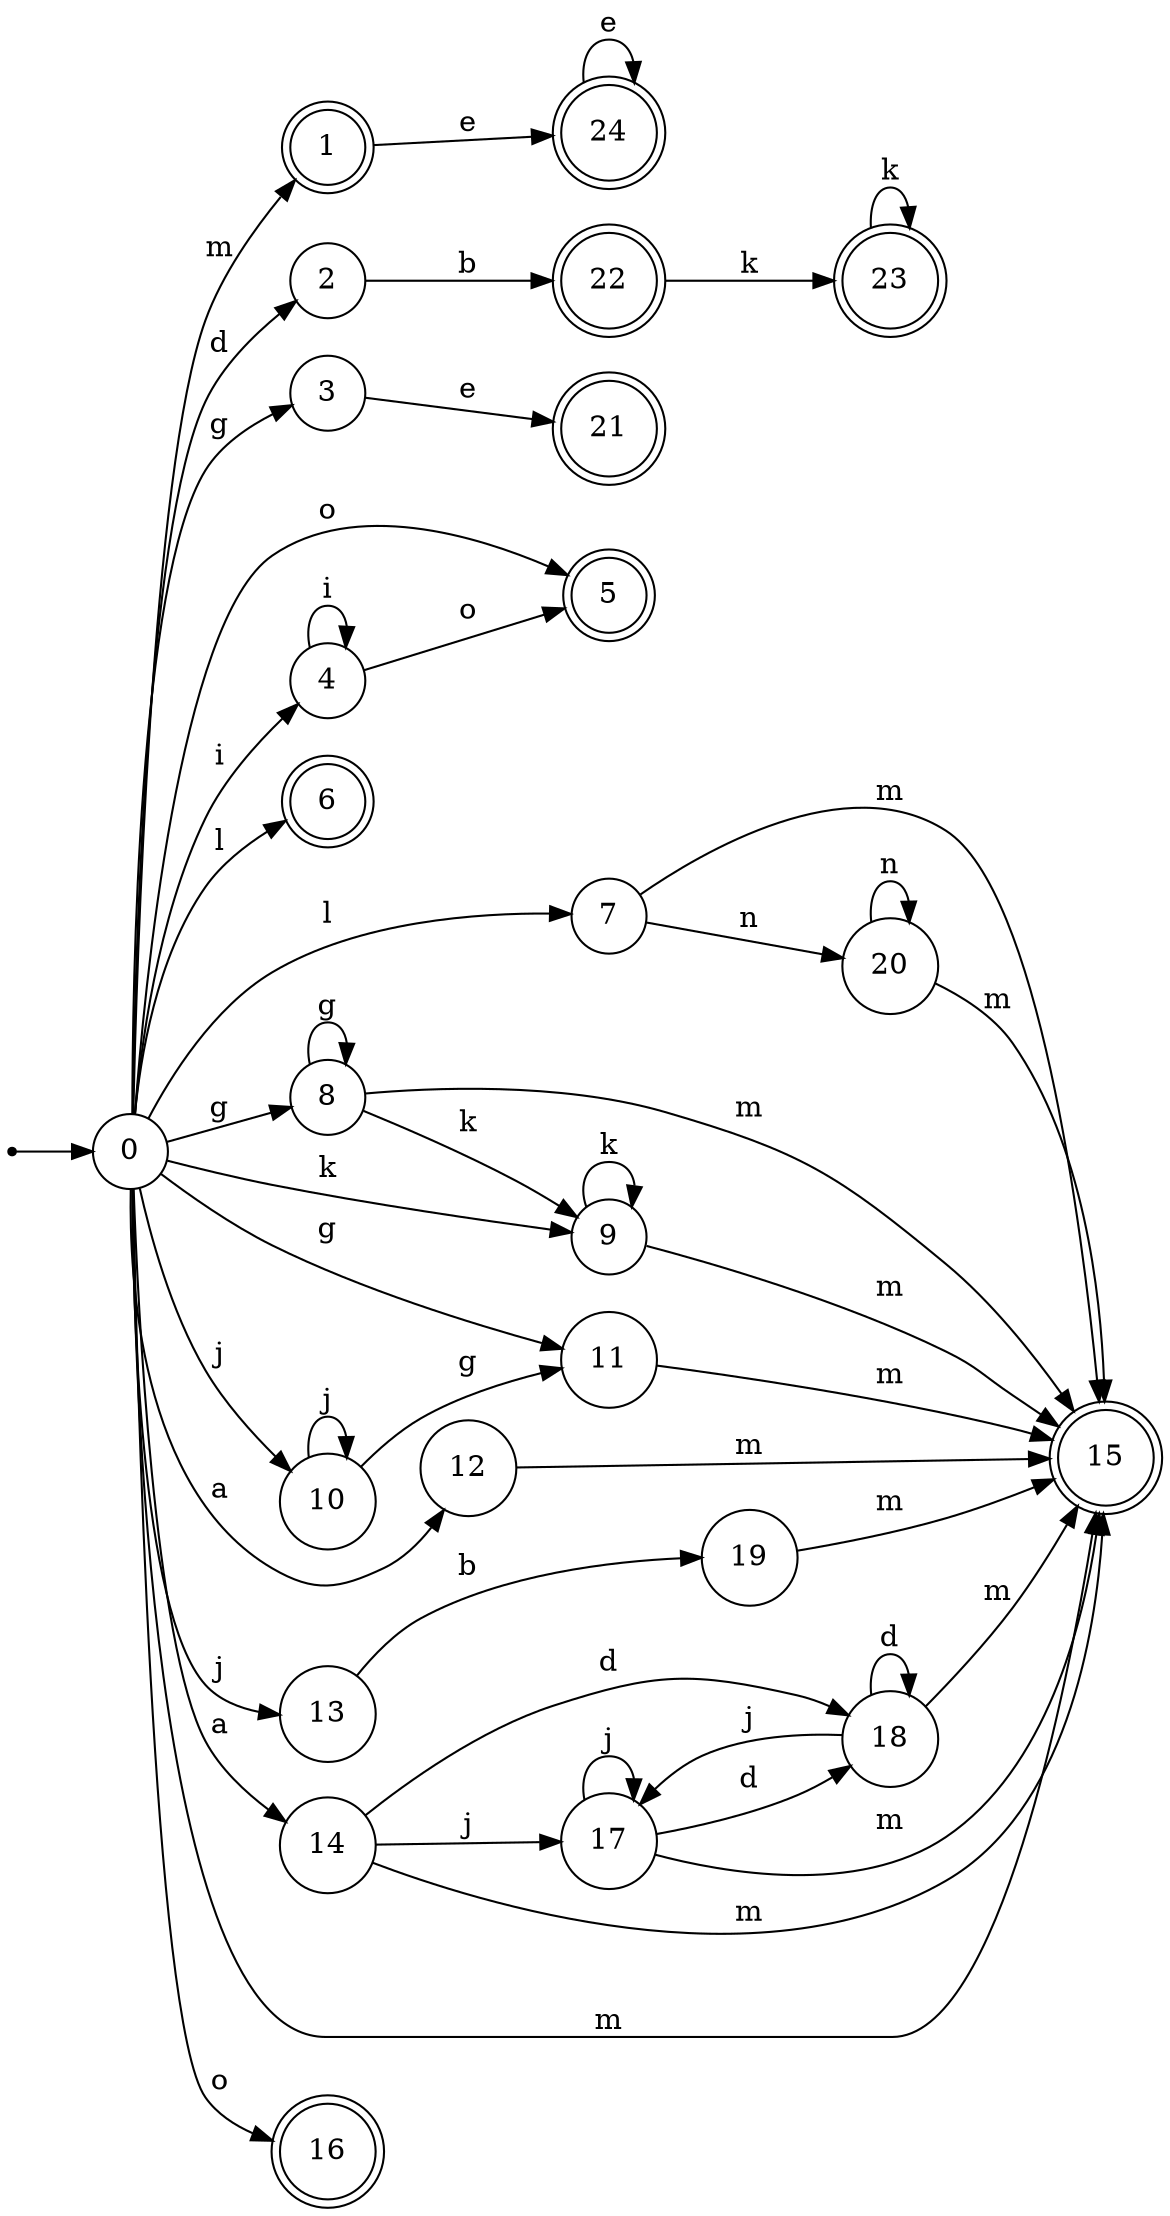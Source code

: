 digraph finite_state_machine {
rankdir=LR;
size="20,20";
node [shape = point]; "dummy0"
node [shape = circle]; "0";
"dummy0" -> "0";
node [shape = doublecircle]; "1";node [shape = circle]; "2";
node [shape = circle]; "3";
node [shape = circle]; "4";
node [shape = doublecircle]; "5";node [shape = doublecircle]; "6";node [shape = circle]; "7";
node [shape = circle]; "8";
node [shape = circle]; "9";
node [shape = circle]; "10";
node [shape = circle]; "11";
node [shape = circle]; "12";
node [shape = circle]; "13";
node [shape = circle]; "14";
node [shape = doublecircle]; "15";node [shape = doublecircle]; "16";node [shape = circle]; "17";
node [shape = circle]; "18";
node [shape = circle]; "19";
node [shape = circle]; "20";
node [shape = doublecircle]; "21";node [shape = doublecircle]; "22";node [shape = doublecircle]; "23";node [shape = doublecircle]; "24";"0" -> "1" [label = "m"];
 "0" -> "15" [label = "m"];
 "0" -> "2" [label = "d"];
 "0" -> "8" [label = "g"];
 "0" -> "11" [label = "g"];
 "0" -> "3" [label = "g"];
 "0" -> "4" [label = "i"];
 "0" -> "16" [label = "o"];
 "0" -> "5" [label = "o"];
 "0" -> "6" [label = "l"];
 "0" -> "7" [label = "l"];
 "0" -> "9" [label = "k"];
 "0" -> "10" [label = "j"];
 "0" -> "13" [label = "j"];
 "0" -> "12" [label = "a"];
 "0" -> "14" [label = "a"];
 "14" -> "17" [label = "j"];
 "14" -> "18" [label = "d"];
 "14" -> "15" [label = "m"];
 "18" -> "18" [label = "d"];
 "18" -> "17" [label = "j"];
 "18" -> "15" [label = "m"];
 "17" -> "17" [label = "j"];
 "17" -> "18" [label = "d"];
 "17" -> "15" [label = "m"];
 "13" -> "19" [label = "b"];
 "19" -> "15" [label = "m"];
 "12" -> "15" [label = "m"];
 "11" -> "15" [label = "m"];
 "10" -> "10" [label = "j"];
 "10" -> "11" [label = "g"];
 "9" -> "9" [label = "k"];
 "9" -> "15" [label = "m"];
 "8" -> "8" [label = "g"];
 "8" -> "9" [label = "k"];
 "8" -> "15" [label = "m"];
 "7" -> "20" [label = "n"];
 "7" -> "15" [label = "m"];
 "20" -> "20" [label = "n"];
 "20" -> "15" [label = "m"];
 "4" -> "4" [label = "i"];
 "4" -> "5" [label = "o"];
 "3" -> "21" [label = "e"];
 "2" -> "22" [label = "b"];
 "22" -> "23" [label = "k"];
 "23" -> "23" [label = "k"];
 "1" -> "24" [label = "e"];
 "24" -> "24" [label = "e"];
 }
